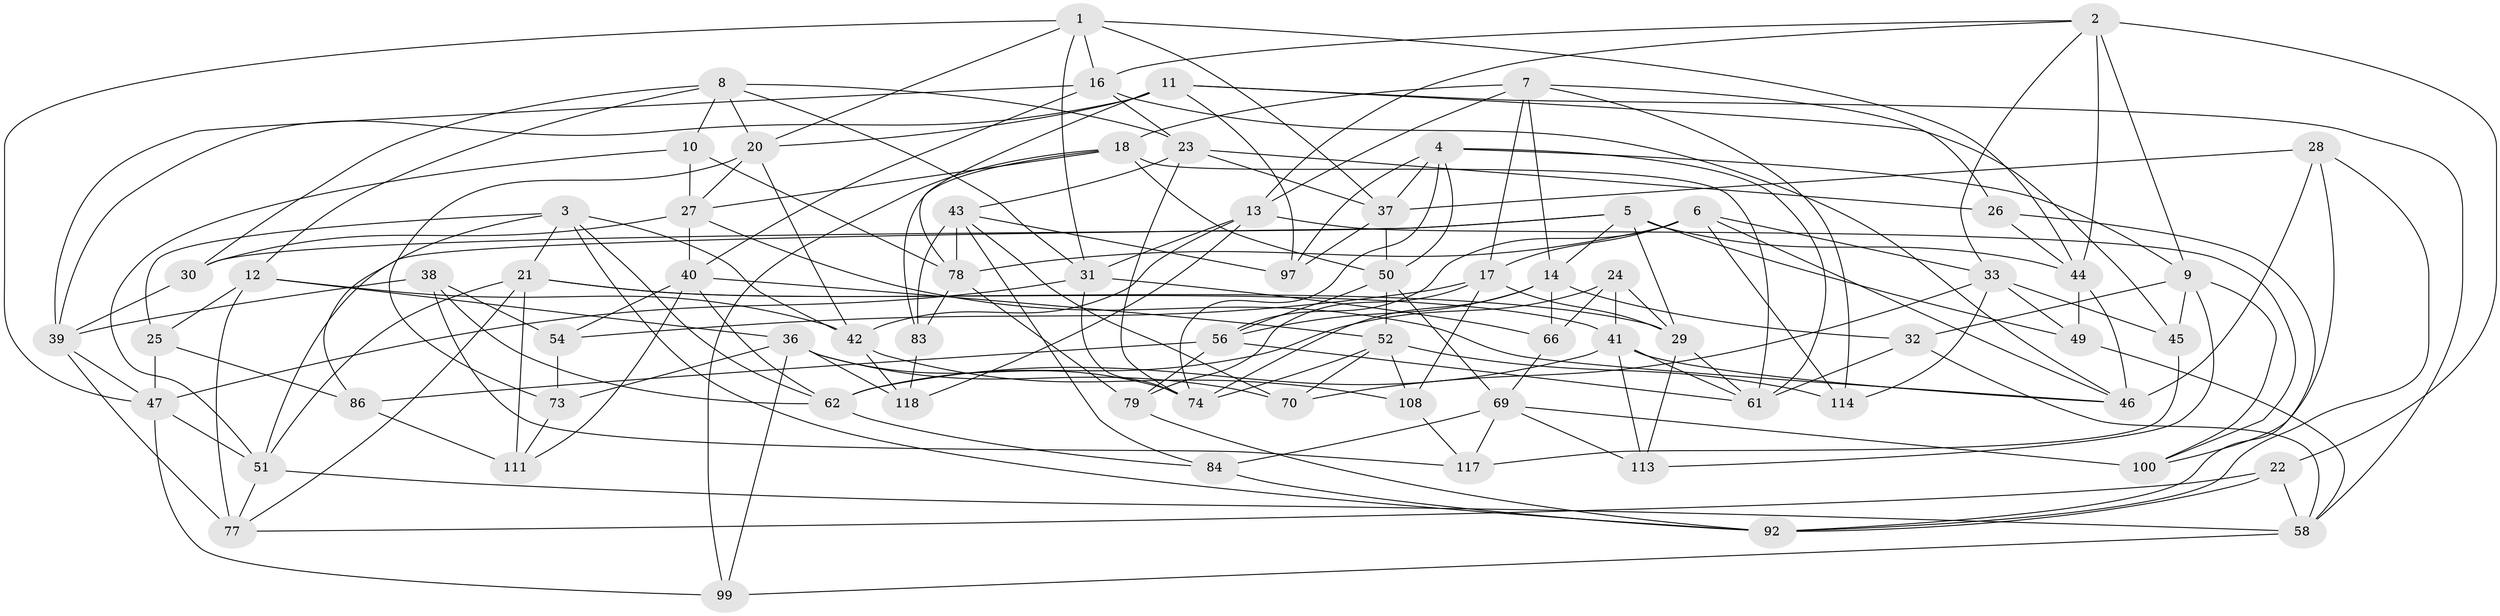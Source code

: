 // original degree distribution, {4: 1.0}
// Generated by graph-tools (version 1.1) at 2025/42/03/06/25 10:42:23]
// undirected, 73 vertices, 190 edges
graph export_dot {
graph [start="1"]
  node [color=gray90,style=filled];
  1 [super="+55"];
  2 [super="+19"];
  3 [super="+104"];
  4 [super="+115"];
  5 [super="+98"];
  6 [super="+57"];
  7 [super="+72"];
  8 [super="+75"];
  9 [super="+93"];
  10;
  11 [super="+15"];
  12 [super="+81"];
  13 [super="+53"];
  14 [super="+94"];
  16 [super="+59"];
  17 [super="+34"];
  18 [super="+64"];
  20 [super="+89"];
  21 [super="+91"];
  22;
  23 [super="+96"];
  24;
  25;
  26;
  27 [super="+48"];
  28;
  29 [super="+68"];
  30;
  31 [super="+35"];
  32;
  33 [super="+60"];
  36 [super="+65"];
  37 [super="+71"];
  38;
  39 [super="+85"];
  40 [super="+82"];
  41 [super="+110"];
  42 [super="+67"];
  43 [super="+63"];
  44 [super="+103"];
  45;
  46 [super="+76"];
  47 [super="+109"];
  49;
  50 [super="+107"];
  51 [super="+105"];
  52 [super="+88"];
  54;
  56 [super="+90"];
  58 [super="+87"];
  61 [super="+106"];
  62 [super="+95"];
  66;
  69 [super="+80"];
  70;
  73;
  74 [super="+101"];
  77 [super="+102"];
  78 [super="+116"];
  79;
  83;
  84;
  86;
  92 [super="+112"];
  97;
  99;
  100;
  108;
  111;
  113;
  114;
  117;
  118;
  1 -- 47;
  1 -- 44;
  1 -- 16;
  1 -- 20;
  1 -- 37;
  1 -- 31;
  2 -- 22;
  2 -- 44;
  2 -- 16;
  2 -- 9;
  2 -- 13;
  2 -- 33;
  3 -- 25;
  3 -- 86;
  3 -- 42;
  3 -- 92;
  3 -- 62;
  3 -- 21;
  4 -- 9;
  4 -- 50;
  4 -- 97;
  4 -- 37;
  4 -- 61;
  4 -- 74;
  5 -- 49;
  5 -- 30;
  5 -- 29;
  5 -- 51;
  5 -- 44;
  5 -- 14;
  6 -- 56;
  6 -- 33;
  6 -- 114;
  6 -- 46;
  6 -- 17;
  6 -- 78;
  7 -- 26;
  7 -- 14;
  7 -- 17;
  7 -- 18;
  7 -- 114;
  7 -- 13;
  8 -- 23;
  8 -- 10;
  8 -- 20;
  8 -- 12;
  8 -- 30;
  8 -- 31;
  9 -- 100;
  9 -- 32;
  9 -- 45;
  9 -- 113;
  10 -- 51;
  10 -- 78;
  10 -- 27;
  11 -- 58;
  11 -- 97;
  11 -- 45;
  11 -- 39;
  11 -- 20;
  11 -- 78;
  12 -- 42;
  12 -- 77 [weight=2];
  12 -- 25;
  12 -- 36;
  13 -- 31;
  13 -- 42;
  13 -- 100;
  13 -- 118;
  14 -- 32;
  14 -- 74;
  14 -- 56;
  14 -- 66;
  16 -- 40;
  16 -- 46;
  16 -- 23;
  16 -- 39;
  17 -- 54;
  17 -- 108;
  17 -- 29;
  17 -- 79;
  18 -- 99;
  18 -- 50;
  18 -- 83;
  18 -- 27;
  18 -- 61;
  20 -- 42;
  20 -- 27;
  20 -- 73;
  21 -- 77;
  21 -- 51;
  21 -- 29;
  21 -- 41;
  21 -- 111;
  22 -- 92;
  22 -- 77;
  22 -- 58;
  23 -- 26;
  23 -- 74;
  23 -- 43;
  23 -- 37;
  24 -- 29;
  24 -- 66;
  24 -- 62;
  24 -- 41;
  25 -- 47;
  25 -- 86;
  26 -- 44;
  26 -- 92;
  27 -- 30;
  27 -- 40;
  27 -- 46;
  28 -- 100;
  28 -- 46;
  28 -- 37;
  28 -- 92;
  29 -- 113;
  29 -- 61;
  30 -- 39;
  31 -- 66;
  31 -- 47;
  31 -- 74;
  32 -- 61;
  32 -- 58;
  33 -- 114;
  33 -- 70;
  33 -- 45;
  33 -- 49;
  36 -- 70;
  36 -- 73;
  36 -- 118;
  36 -- 99;
  36 -- 74;
  37 -- 50;
  37 -- 97;
  38 -- 39;
  38 -- 117;
  38 -- 54;
  38 -- 62;
  39 -- 47;
  39 -- 77;
  40 -- 62;
  40 -- 111;
  40 -- 52;
  40 -- 54;
  41 -- 113;
  41 -- 62;
  41 -- 61;
  41 -- 46;
  42 -- 108;
  42 -- 118;
  43 -- 84;
  43 -- 70;
  43 -- 97;
  43 -- 83;
  43 -- 78;
  44 -- 49;
  44 -- 46;
  45 -- 117;
  47 -- 99;
  47 -- 51;
  49 -- 58;
  50 -- 52;
  50 -- 69;
  50 -- 56;
  51 -- 77;
  51 -- 58;
  52 -- 70;
  52 -- 108;
  52 -- 74;
  52 -- 114;
  54 -- 73;
  56 -- 61;
  56 -- 86;
  56 -- 79;
  58 -- 99;
  62 -- 84;
  66 -- 69;
  69 -- 84;
  69 -- 100;
  69 -- 113;
  69 -- 117;
  73 -- 111;
  78 -- 83;
  78 -- 79;
  79 -- 92;
  83 -- 118;
  84 -- 92;
  86 -- 111;
  108 -- 117;
}
